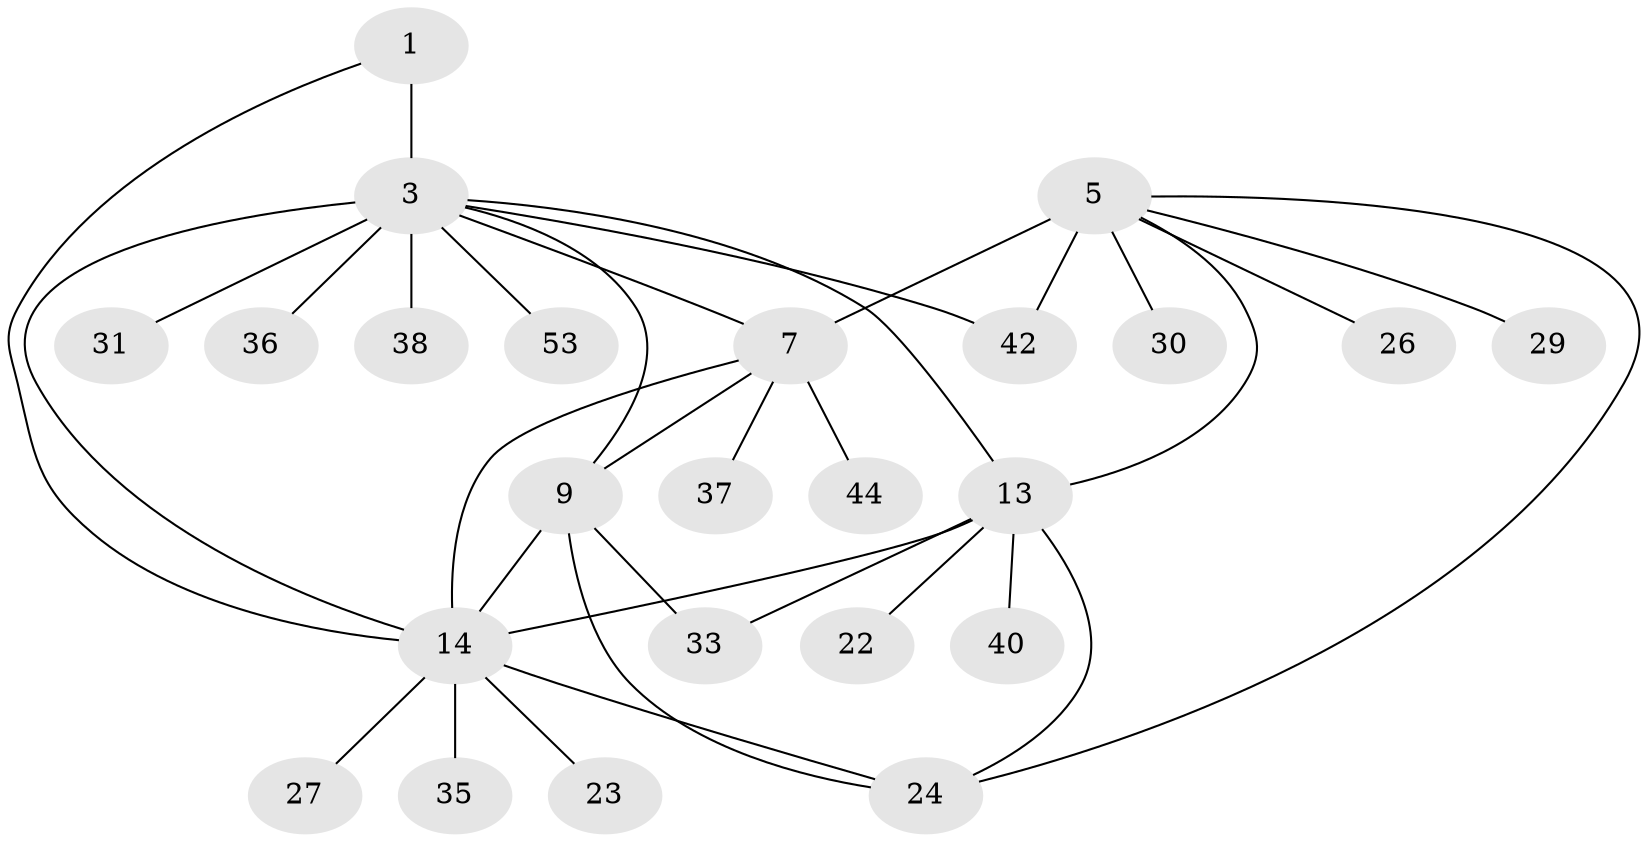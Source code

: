 // original degree distribution, {6: 0.04819277108433735, 5: 0.03614457831325301, 11: 0.012048192771084338, 7: 0.024096385542168676, 4: 0.07228915662650602, 8: 0.07228915662650602, 10: 0.012048192771084338, 2: 0.1686746987951807, 1: 0.5301204819277109, 3: 0.024096385542168676}
// Generated by graph-tools (version 1.1) at 2025/19/03/04/25 18:19:27]
// undirected, 24 vertices, 34 edges
graph export_dot {
graph [start="1"]
  node [color=gray90,style=filled];
  1 [super="+2+62+49"];
  3 [super="+4+69+63+76+82"];
  5 [super="+57+6"];
  7 [super="+8"];
  9 [super="+28+66+67+46+11+12"];
  13 [super="+47+77+83+15"];
  14 [super="+39+16+17"];
  22 [super="+50"];
  23;
  24 [super="+34"];
  26;
  27 [super="+55+70+43"];
  29;
  30;
  31;
  33 [super="+74"];
  35 [super="+52"];
  36 [super="+75"];
  37;
  38;
  40;
  42;
  44;
  53;
  1 -- 3 [weight=4];
  1 -- 14 [weight=2];
  3 -- 7 [weight=2];
  3 -- 13;
  3 -- 36;
  3 -- 53;
  3 -- 38;
  3 -- 9 [weight=3];
  3 -- 42;
  3 -- 14 [weight=4];
  3 -- 31;
  5 -- 7 [weight=4];
  5 -- 24;
  5 -- 42;
  5 -- 13;
  5 -- 26;
  5 -- 29;
  5 -- 30;
  7 -- 9;
  7 -- 37;
  7 -- 44;
  7 -- 14;
  9 -- 33;
  9 -- 24;
  9 -- 14 [weight=2];
  13 -- 14 [weight=4];
  13 -- 22;
  13 -- 40;
  13 -- 24;
  13 -- 33;
  14 -- 23;
  14 -- 27;
  14 -- 35;
  14 -- 24;
}
